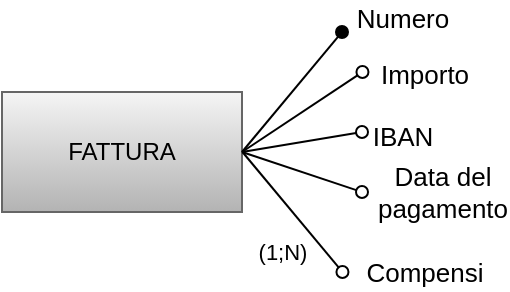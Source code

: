 <mxfile version="16.1.2" type="device"><diagram id="TnBBPI5vOvXBmQwA2VVm" name="Pagina-1"><mxGraphModel dx="946" dy="598" grid="1" gridSize="10" guides="1" tooltips="1" connect="1" arrows="1" fold="1" page="1" pageScale="1" pageWidth="3300" pageHeight="4681" math="0" shadow="0"><root><mxCell id="0"/><mxCell id="1" parent="0"/><mxCell id="xAYANeFg08QKUtJH3Nd1-1" value="FATTURA" style="rounded=0;whiteSpace=wrap;html=1;fillColor=#f5f5f5;gradientColor=#b3b3b3;strokeColor=#666666;" vertex="1" parent="1"><mxGeometry x="450" y="950" width="120" height="60" as="geometry"/></mxCell><mxCell id="xAYANeFg08QKUtJH3Nd1-3" value="" style="endArrow=oval;html=1;rounded=0;endFill=1;exitX=1;exitY=0.5;exitDx=0;exitDy=0;" edge="1" parent="1"><mxGeometry width="50" height="50" relative="1" as="geometry"><mxPoint x="570" y="980" as="sourcePoint"/><mxPoint x="620" y="920" as="targetPoint"/></mxGeometry></mxCell><mxCell id="xAYANeFg08QKUtJH3Nd1-4" value="&lt;font style=&quot;font-size: 13px&quot;&gt;Numero&lt;br&gt;&lt;/font&gt;" style="edgeLabel;html=1;align=center;verticalAlign=middle;resizable=0;points=[];" vertex="1" connectable="0" parent="xAYANeFg08QKUtJH3Nd1-3"><mxGeometry x="0.58" y="2" relative="1" as="geometry"><mxPoint x="42" y="-19" as="offset"/></mxGeometry></mxCell><mxCell id="xAYANeFg08QKUtJH3Nd1-5" value="" style="endArrow=oval;html=1;rounded=0;fontSize=13;endFill=0;" edge="1" parent="1"><mxGeometry width="50" height="50" relative="1" as="geometry"><mxPoint x="570" y="980" as="sourcePoint"/><mxPoint x="630" y="970" as="targetPoint"/></mxGeometry></mxCell><mxCell id="xAYANeFg08QKUtJH3Nd1-6" value="IBAN" style="edgeLabel;html=1;align=center;verticalAlign=middle;resizable=0;points=[];fontSize=13;" vertex="1" connectable="0" parent="xAYANeFg08QKUtJH3Nd1-5"><mxGeometry x="0.346" y="2" relative="1" as="geometry"><mxPoint x="40" as="offset"/></mxGeometry></mxCell><mxCell id="xAYANeFg08QKUtJH3Nd1-7" value="" style="endArrow=oval;html=1;rounded=0;fontSize=13;endFill=0;" edge="1" parent="1"><mxGeometry width="50" height="50" relative="1" as="geometry"><mxPoint x="570" y="980" as="sourcePoint"/><mxPoint x="630" y="1000" as="targetPoint"/></mxGeometry></mxCell><mxCell id="xAYANeFg08QKUtJH3Nd1-8" value="Data del&lt;br&gt;pagamento" style="edgeLabel;html=1;align=center;verticalAlign=middle;resizable=0;points=[];fontSize=13;" vertex="1" connectable="0" parent="xAYANeFg08QKUtJH3Nd1-7"><mxGeometry x="0.346" y="2" relative="1" as="geometry"><mxPoint x="59" y="8" as="offset"/></mxGeometry></mxCell><mxCell id="xAYANeFg08QKUtJH3Nd1-9" value="" style="endArrow=oval;html=1;rounded=0;fontSize=13;endFill=0;" edge="1" parent="1"><mxGeometry width="50" height="50" relative="1" as="geometry"><mxPoint x="570.23" y="980" as="sourcePoint"/><mxPoint x="620.23" y="1040" as="targetPoint"/></mxGeometry></mxCell><mxCell id="xAYANeFg08QKUtJH3Nd1-10" value="Compensi" style="edgeLabel;html=1;align=center;verticalAlign=middle;resizable=0;points=[];fontSize=13;" vertex="1" connectable="0" parent="xAYANeFg08QKUtJH3Nd1-9"><mxGeometry x="0.346" y="2" relative="1" as="geometry"><mxPoint x="55" y="21" as="offset"/></mxGeometry></mxCell><mxCell id="xAYANeFg08QKUtJH3Nd1-11" value="(1;N)" style="edgeLabel;html=1;align=center;verticalAlign=middle;resizable=0;points=[];" vertex="1" connectable="0" parent="xAYANeFg08QKUtJH3Nd1-9"><mxGeometry x="0.273" y="1" relative="1" as="geometry"><mxPoint x="-13" y="12" as="offset"/></mxGeometry></mxCell><mxCell id="xAYANeFg08QKUtJH3Nd1-12" value="" style="endArrow=oval;html=1;rounded=0;fontSize=13;endFill=0;exitX=1;exitY=0.5;exitDx=0;exitDy=0;" edge="1" parent="1" source="xAYANeFg08QKUtJH3Nd1-1"><mxGeometry width="50" height="50" relative="1" as="geometry"><mxPoint x="580" y="990" as="sourcePoint"/><mxPoint x="630.23" y="940" as="targetPoint"/></mxGeometry></mxCell><mxCell id="xAYANeFg08QKUtJH3Nd1-13" value="Importo" style="edgeLabel;html=1;align=center;verticalAlign=middle;resizable=0;points=[];fontSize=13;" vertex="1" connectable="0" parent="xAYANeFg08QKUtJH3Nd1-12"><mxGeometry x="0.346" y="2" relative="1" as="geometry"><mxPoint x="51" y="-11" as="offset"/></mxGeometry></mxCell></root></mxGraphModel></diagram></mxfile>